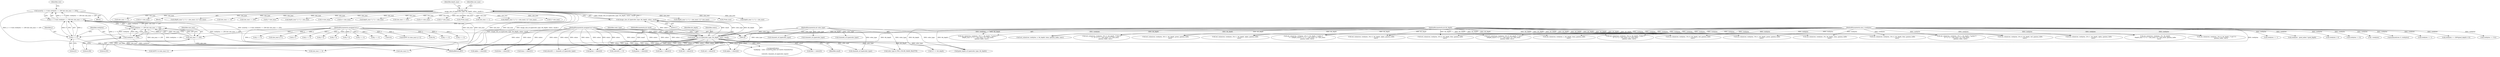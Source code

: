 digraph "0_Android_9d4853418ab2f754c2b63e091c29c5529b8b86ca_14@API" {
"1000282" [label="(Call,assert(y == 0 && rowbytes == 256 && size_max == 255))"];
"1000283" [label="(Call,y == 0 && rowbytes == 256 && size_max == 255)"];
"1000284" [label="(Call,y == 0)"];
"1000132" [label="(MethodParameterIn,unsigned int y)"];
"1000287" [label="(Call,rowbytes == 256 && size_max == 255)"];
"1000288" [label="(Call,rowbytes == 256)"];
"1000131" [label="(MethodParameterIn,size_t rowbytes)"];
"1000291" [label="(Call,size_max == 255)"];
"1000145" [label="(Call,size_max =\n      image_size_of_type(color_type, bit_depth, colors, small)-1)"];
"1000147" [label="(Call,image_size_of_type(color_type, bit_depth, colors, small)-1)"];
"1000148" [label="(Call,image_size_of_type(color_type, bit_depth, colors, small))"];
"1000133" [label="(MethodParameterIn,int color_type)"];
"1000134" [label="(MethodParameterIn,int bit_depth)"];
"1000137" [label="(MethodParameterIn,unsigned int *colors)"];
"1000138" [label="(MethodParameterIn,int small)"];
"1000432" [label="(Call,2*y)"];
"1000227" [label="(Call,y == 0)"];
"1000577" [label="(Call,(depth_max * y * 2 + size_max) / (2 * size_max))"];
"1000287" [label="(Call,rowbytes == 256 && size_max == 255)"];
"1000401" [label="(Call,y == 0)"];
"1000156" [label="(Identifier,depth_max)"];
"1000960" [label="(Call,green = colors[2])"];
"1000330" [label="(Call,2*size_max)"];
"1000518" [label="(Call,depth_max * y * 2 + size_max)"];
"1000152" [label="(Identifier,small)"];
"1000302" [label="(Call,size_max+1)"];
"1001057" [label="(MethodReturn,RET)"];
"1000300" [label="(Call,0xFFU & (size_max+1))"];
"1000212" [label="(Call,size_max == 3)"];
"1000821" [label="(Call,x<=size_max)"];
"1000139" [label="(Block,)"];
"1001012" [label="(Call,set_value(row, rowbytes, 4*x+2, bit_depth, blue, gamma_table,\n                     conv))"];
"1001045" [label="(Call,fprintf(stderr,\n \"makepng: --color: count(%u) does not match channels(%u)\n\",\n\n          colors[0], channels_of_type(color_type)))"];
"1000844" [label="(Call,alpha = colors[2])"];
"1000187" [label="(Call,rowbytes == 1)"];
"1000183" [label="(Call,y == 0)"];
"1000611" [label="(Call,set_value(row, rowbytes, 3*x+1, bit_depth, /* green */\n (depth_max * x * 2 + size_max) / (2 * size_max),\n                  gamma_table, conv))"];
"1000138" [label="(MethodParameterIn,int small)"];
"1000517" [label="(Call,(depth_max * y * 2 + size_max) / (2 * size_max))"];
"1000346" [label="(Call,size_max+y+1)"];
"1001000" [label="(Call,set_value(row, rowbytes, 4*x+1, bit_depth, green, gamma_table,\n                     conv))"];
"1000348" [label="(Call,y+1)"];
"1000886" [label="(Call,red = colors[1])"];
"1000174" [label="(Call,pixel_depth_of_type(color_type, bit_depth))"];
"1000361" [label="(Call,y == 0)"];
"1000137" [label="(MethodParameterIn,unsigned int *colors)"];
"1000234" [label="(Call,size_max == 15)"];
"1000288" [label="(Call,rowbytes == 256)"];
"1000972" [label="(Call,alpha = colors[4])"];
"1000452" [label="(Call,channels_of_type(color_type))"];
"1000147" [label="(Call,image_size_of_type(color_type, bit_depth, colors, small)-1)"];
"1000146" [label="(Identifier,size_max)"];
"1000838" [label="(Call,luma = colors[1])"];
"1000375" [label="(Call,size_max == 255)"];
"1000306" [label="(Call,size_max == 0)"];
"1000525" [label="(Call,2 * size_max)"];
"1000662" [label="(Call,depth_max * y * 2 + size_max)"];
"1001024" [label="(Call,set_value(row, rowbytes, 4*x+3, bit_depth, alpha, gamma_table,\n                     conv))"];
"1000854" [label="(Call,x<size_max)"];
"1000982" [label="(Call,x<=size_max)"];
"1000633" [label="(Call,set_value(row, rowbytes, 3*x+2, bit_depth, /* blue */\n (Y * x * 2 + size_max) / (2 * size_max),\n                  gamma_table, conv))"];
"1000292" [label="(Identifier,size_max)"];
"1000578" [label="(Call,depth_max * y * 2 + size_max)"];
"1000284" [label="(Call,y == 0)"];
"1000665" [label="(Call,y * 2)"];
"1000521" [label="(Call,y * 2)"];
"1000286" [label="(Literal,0)"];
"1000581" [label="(Call,y * 2)"];
"1000966" [label="(Call,blue = colors[3])"];
"1000416" [label="(Call,rowbytes - pixel_index * pixel_depth)"];
"1000134" [label="(MethodParameterIn,int bit_depth)"];
"1000914" [label="(Call,set_value(row, rowbytes, 3*x+0, bit_depth, red, gamma_table,\n                     conv))"];
"1000322" [label="(Call,size_max == 255)"];
"1000729" [label="(Call,set_value(row, rowbytes, 4*x+2, bit_depth, /* blue */\n                  Y - (Y * x * 2 + size_max) / (2 * size_max),\n                  gamma_table, conv))"];
"1000908" [label="(Call,x<=size_max)"];
"1000290" [label="(Literal,256)"];
"1000559" [label="(Call,set_value(row, rowbytes, 2*x+1, bit_depth, alpha, gamma_table,\n                  conv))"];
"1000150" [label="(Identifier,bit_depth)"];
"1000389" [label="(Call,rowbytes > 0)"];
"1000283" [label="(Call,y == 0 && rowbytes == 256 && size_max == 255)"];
"1000289" [label="(Identifier,rowbytes)"];
"1000151" [label="(Identifier,colors)"];
"1000826" [label="(Call,set_value(row, rowbytes, x, bit_depth, luma, gamma_table,\n                     conv))"];
"1000153" [label="(Literal,1)"];
"1000892" [label="(Call,green = colors[2])"];
"1000926" [label="(Call,set_value(row, rowbytes, 3*x+1, bit_depth, green, gamma_table,\n                     conv))"];
"1000669" [label="(Call,2 * size_max)"];
"1000898" [label="(Call,blue = colors[3])"];
"1000231" [label="(Call,rowbytes == 8)"];
"1000131" [label="(MethodParameterIn,size_t rowbytes)"];
"1000132" [label="(MethodParameterIn,unsigned int y)"];
"1000397" [label="(Call,--rowbytes)"];
"1000148" [label="(Call,image_size_of_type(color_type, bit_depth, colors, small))"];
"1000179" [label="(Block,)"];
"1000792" [label="(Call,memset(row, 0, rowbytes))"];
"1000298" [label="(Identifier,row)"];
"1000707" [label="(Call,set_value(row, rowbytes, 4*x+1, bit_depth, /* green */\n (Y * x * 2 + size_max) / (2 * size_max),\n                  gamma_table, conv))"];
"1000788" [label="(Call,color_type & PNG_COLOR_MASK_PALETTE)"];
"1000798" [label="(Call,colors[0] == channels_of_type(color_type))"];
"1000209" [label="(Call,rowbytes == 1)"];
"1000439" [label="(Call,y == 0)"];
"1000145" [label="(Call,size_max =\n      image_size_of_type(color_type, bit_depth, colors, small)-1)"];
"1000205" [label="(Call,y == 0)"];
"1000285" [label="(Identifier,y)"];
"1000988" [label="(Call,set_value(row, rowbytes, 4*x+0, bit_depth, red, gamma_table,\n                     conv))"];
"1000539" [label="(Call,set_value(row, rowbytes, 2*x, bit_depth,\n (depth_max * x * 2 + size_max) / (2 * size_max), gamma_table,\n                  conv))"];
"1000805" [label="(Call,channels_of_type(color_type))"];
"1000149" [label="(Identifier,color_type)"];
"1000467" [label="(Call,2*y)"];
"1000291" [label="(Call,size_max == 255)"];
"1000599" [label="(Call,set_value(row, rowbytes, 3*x+0, bit_depth, /* red */ Y,\n                     gamma_table, conv))"];
"1000462" [label="(Call,2*size_max)"];
"1000282" [label="(Call,assert(y == 0 && rowbytes == 256 && size_max == 255))"];
"1000753" [label="(Call,set_value(row, rowbytes, 4*x+3, bit_depth, /* alpha */\n                  Y + ((depth_max-Y) * x * 2 + size_max) / (2 * size_max),\n                  gamma_table, conv))"];
"1000163" [label="(Call,colors[0] == 0)"];
"1000190" [label="(Call,size_max == 1)"];
"1000293" [label="(Literal,255)"];
"1000503" [label="(Call,set_value(row, rowbytes, x, bit_depth, luma, gamma_table, conv))"];
"1000378" [label="(Call,rowbytes == 256*(pixel_depth>>3))"];
"1000661" [label="(Call,(depth_max * y * 2 + size_max) / (2 * size_max))"];
"1000319" [label="(Call,rowbytes == 512)"];
"1000133" [label="(MethodParameterIn,int color_type)"];
"1000158" [label="(Call,1U << bit_depth)"];
"1000585" [label="(Call,2 * size_max)"];
"1000683" [label="(Call,set_value(row, rowbytes, 4*x+0, bit_depth, /* red */\n ((depth_max-Y) * x * 2 + size_max) / (2 * size_max),\n                  gamma_table, conv))"];
"1000344" [label="(Call,0xFFU & (size_max+y+1))"];
"1000860" [label="(Call,set_value(row, rowbytes, 2*x, bit_depth, luma, gamma_table,\n                     conv))"];
"1000802" [label="(Call,channels_of_type(color_type))"];
"1000954" [label="(Call,red = colors[1])"];
"1000938" [label="(Call,set_value(row, rowbytes, 3*x+2, bit_depth, blue, gamma_table,\n                     conv))"];
"1000870" [label="(Call,set_value(row, rowbytes, 2*x+1, bit_depth, alpha, gamma_table,\n                     conv))"];
"1000811" [label="(Call,luma = colors[1])"];
"1001051" [label="(Call,channels_of_type(color_type))"];
"1000282" -> "1000179"  [label="AST: "];
"1000282" -> "1000283"  [label="CFG: "];
"1000283" -> "1000282"  [label="AST: "];
"1000298" -> "1000282"  [label="CFG: "];
"1000282" -> "1001057"  [label="DDG: assert(y == 0 && rowbytes == 256 && size_max == 255)"];
"1000282" -> "1001057"  [label="DDG: y == 0 && rowbytes == 256 && size_max == 255"];
"1000283" -> "1000282"  [label="DDG: y == 0"];
"1000283" -> "1000282"  [label="DDG: rowbytes == 256 && size_max == 255"];
"1000283" -> "1000284"  [label="CFG: "];
"1000283" -> "1000287"  [label="CFG: "];
"1000284" -> "1000283"  [label="AST: "];
"1000287" -> "1000283"  [label="AST: "];
"1000283" -> "1001057"  [label="DDG: y == 0"];
"1000283" -> "1001057"  [label="DDG: rowbytes == 256 && size_max == 255"];
"1000284" -> "1000283"  [label="DDG: y"];
"1000284" -> "1000283"  [label="DDG: 0"];
"1000287" -> "1000283"  [label="DDG: rowbytes == 256"];
"1000287" -> "1000283"  [label="DDG: size_max == 255"];
"1000284" -> "1000286"  [label="CFG: "];
"1000285" -> "1000284"  [label="AST: "];
"1000286" -> "1000284"  [label="AST: "];
"1000289" -> "1000284"  [label="CFG: "];
"1000284" -> "1001057"  [label="DDG: y"];
"1000132" -> "1000284"  [label="DDG: y"];
"1000132" -> "1000129"  [label="AST: "];
"1000132" -> "1001057"  [label="DDG: y"];
"1000132" -> "1000183"  [label="DDG: y"];
"1000132" -> "1000205"  [label="DDG: y"];
"1000132" -> "1000227"  [label="DDG: y"];
"1000132" -> "1000344"  [label="DDG: y"];
"1000132" -> "1000346"  [label="DDG: y"];
"1000132" -> "1000348"  [label="DDG: y"];
"1000132" -> "1000361"  [label="DDG: y"];
"1000132" -> "1000401"  [label="DDG: y"];
"1000132" -> "1000432"  [label="DDG: y"];
"1000132" -> "1000439"  [label="DDG: y"];
"1000132" -> "1000467"  [label="DDG: y"];
"1000132" -> "1000521"  [label="DDG: y"];
"1000132" -> "1000581"  [label="DDG: y"];
"1000132" -> "1000665"  [label="DDG: y"];
"1000287" -> "1000288"  [label="CFG: "];
"1000287" -> "1000291"  [label="CFG: "];
"1000288" -> "1000287"  [label="AST: "];
"1000291" -> "1000287"  [label="AST: "];
"1000287" -> "1001057"  [label="DDG: size_max == 255"];
"1000287" -> "1001057"  [label="DDG: rowbytes == 256"];
"1000288" -> "1000287"  [label="DDG: rowbytes"];
"1000288" -> "1000287"  [label="DDG: 256"];
"1000291" -> "1000287"  [label="DDG: size_max"];
"1000291" -> "1000287"  [label="DDG: 255"];
"1000288" -> "1000290"  [label="CFG: "];
"1000289" -> "1000288"  [label="AST: "];
"1000290" -> "1000288"  [label="AST: "];
"1000292" -> "1000288"  [label="CFG: "];
"1000288" -> "1001057"  [label="DDG: rowbytes"];
"1000131" -> "1000288"  [label="DDG: rowbytes"];
"1000131" -> "1000129"  [label="AST: "];
"1000131" -> "1001057"  [label="DDG: rowbytes"];
"1000131" -> "1000187"  [label="DDG: rowbytes"];
"1000131" -> "1000209"  [label="DDG: rowbytes"];
"1000131" -> "1000231"  [label="DDG: rowbytes"];
"1000131" -> "1000319"  [label="DDG: rowbytes"];
"1000131" -> "1000378"  [label="DDG: rowbytes"];
"1000131" -> "1000389"  [label="DDG: rowbytes"];
"1000131" -> "1000397"  [label="DDG: rowbytes"];
"1000131" -> "1000416"  [label="DDG: rowbytes"];
"1000131" -> "1000503"  [label="DDG: rowbytes"];
"1000131" -> "1000539"  [label="DDG: rowbytes"];
"1000131" -> "1000559"  [label="DDG: rowbytes"];
"1000131" -> "1000599"  [label="DDG: rowbytes"];
"1000131" -> "1000611"  [label="DDG: rowbytes"];
"1000131" -> "1000633"  [label="DDG: rowbytes"];
"1000131" -> "1000683"  [label="DDG: rowbytes"];
"1000131" -> "1000707"  [label="DDG: rowbytes"];
"1000131" -> "1000729"  [label="DDG: rowbytes"];
"1000131" -> "1000753"  [label="DDG: rowbytes"];
"1000131" -> "1000792"  [label="DDG: rowbytes"];
"1000131" -> "1000826"  [label="DDG: rowbytes"];
"1000131" -> "1000860"  [label="DDG: rowbytes"];
"1000131" -> "1000870"  [label="DDG: rowbytes"];
"1000131" -> "1000914"  [label="DDG: rowbytes"];
"1000131" -> "1000926"  [label="DDG: rowbytes"];
"1000131" -> "1000938"  [label="DDG: rowbytes"];
"1000131" -> "1000988"  [label="DDG: rowbytes"];
"1000131" -> "1001000"  [label="DDG: rowbytes"];
"1000131" -> "1001012"  [label="DDG: rowbytes"];
"1000131" -> "1001024"  [label="DDG: rowbytes"];
"1000291" -> "1000293"  [label="CFG: "];
"1000292" -> "1000291"  [label="AST: "];
"1000293" -> "1000291"  [label="AST: "];
"1000145" -> "1000291"  [label="DDG: size_max"];
"1000291" -> "1000300"  [label="DDG: size_max"];
"1000291" -> "1000302"  [label="DDG: size_max"];
"1000291" -> "1000306"  [label="DDG: size_max"];
"1000145" -> "1000139"  [label="AST: "];
"1000145" -> "1000147"  [label="CFG: "];
"1000146" -> "1000145"  [label="AST: "];
"1000147" -> "1000145"  [label="AST: "];
"1000156" -> "1000145"  [label="CFG: "];
"1000145" -> "1001057"  [label="DDG: size_max"];
"1000145" -> "1001057"  [label="DDG: image_size_of_type(color_type, bit_depth, colors, small)-1"];
"1000147" -> "1000145"  [label="DDG: image_size_of_type(color_type, bit_depth, colors, small)"];
"1000147" -> "1000145"  [label="DDG: 1"];
"1000145" -> "1000190"  [label="DDG: size_max"];
"1000145" -> "1000212"  [label="DDG: size_max"];
"1000145" -> "1000234"  [label="DDG: size_max"];
"1000145" -> "1000300"  [label="DDG: size_max"];
"1000145" -> "1000302"  [label="DDG: size_max"];
"1000145" -> "1000306"  [label="DDG: size_max"];
"1000145" -> "1000322"  [label="DDG: size_max"];
"1000145" -> "1000330"  [label="DDG: size_max"];
"1000145" -> "1000375"  [label="DDG: size_max"];
"1000145" -> "1000462"  [label="DDG: size_max"];
"1000145" -> "1000517"  [label="DDG: size_max"];
"1000145" -> "1000518"  [label="DDG: size_max"];
"1000145" -> "1000525"  [label="DDG: size_max"];
"1000145" -> "1000577"  [label="DDG: size_max"];
"1000145" -> "1000578"  [label="DDG: size_max"];
"1000145" -> "1000585"  [label="DDG: size_max"];
"1000145" -> "1000661"  [label="DDG: size_max"];
"1000145" -> "1000662"  [label="DDG: size_max"];
"1000145" -> "1000669"  [label="DDG: size_max"];
"1000145" -> "1000821"  [label="DDG: size_max"];
"1000145" -> "1000854"  [label="DDG: size_max"];
"1000145" -> "1000908"  [label="DDG: size_max"];
"1000145" -> "1000982"  [label="DDG: size_max"];
"1000147" -> "1000153"  [label="CFG: "];
"1000148" -> "1000147"  [label="AST: "];
"1000153" -> "1000147"  [label="AST: "];
"1000147" -> "1001057"  [label="DDG: image_size_of_type(color_type, bit_depth, colors, small)"];
"1000148" -> "1000147"  [label="DDG: color_type"];
"1000148" -> "1000147"  [label="DDG: bit_depth"];
"1000148" -> "1000147"  [label="DDG: colors"];
"1000148" -> "1000147"  [label="DDG: small"];
"1000148" -> "1000152"  [label="CFG: "];
"1000149" -> "1000148"  [label="AST: "];
"1000150" -> "1000148"  [label="AST: "];
"1000151" -> "1000148"  [label="AST: "];
"1000152" -> "1000148"  [label="AST: "];
"1000153" -> "1000148"  [label="CFG: "];
"1000148" -> "1001057"  [label="DDG: colors"];
"1000148" -> "1001057"  [label="DDG: small"];
"1000133" -> "1000148"  [label="DDG: color_type"];
"1000134" -> "1000148"  [label="DDG: bit_depth"];
"1000137" -> "1000148"  [label="DDG: colors"];
"1000138" -> "1000148"  [label="DDG: small"];
"1000148" -> "1000158"  [label="DDG: bit_depth"];
"1000148" -> "1000163"  [label="DDG: colors"];
"1000148" -> "1000174"  [label="DDG: color_type"];
"1000148" -> "1000452"  [label="DDG: color_type"];
"1000148" -> "1000788"  [label="DDG: color_type"];
"1000148" -> "1000798"  [label="DDG: colors"];
"1000148" -> "1000811"  [label="DDG: colors"];
"1000148" -> "1000838"  [label="DDG: colors"];
"1000148" -> "1000844"  [label="DDG: colors"];
"1000148" -> "1000886"  [label="DDG: colors"];
"1000148" -> "1000892"  [label="DDG: colors"];
"1000148" -> "1000898"  [label="DDG: colors"];
"1000148" -> "1000954"  [label="DDG: colors"];
"1000148" -> "1000960"  [label="DDG: colors"];
"1000148" -> "1000966"  [label="DDG: colors"];
"1000148" -> "1000972"  [label="DDG: colors"];
"1000148" -> "1001045"  [label="DDG: colors"];
"1000133" -> "1000129"  [label="AST: "];
"1000133" -> "1001057"  [label="DDG: color_type"];
"1000133" -> "1000174"  [label="DDG: color_type"];
"1000133" -> "1000452"  [label="DDG: color_type"];
"1000133" -> "1000788"  [label="DDG: color_type"];
"1000133" -> "1000802"  [label="DDG: color_type"];
"1000133" -> "1000805"  [label="DDG: color_type"];
"1000133" -> "1001051"  [label="DDG: color_type"];
"1000134" -> "1000129"  [label="AST: "];
"1000134" -> "1001057"  [label="DDG: bit_depth"];
"1000134" -> "1000158"  [label="DDG: bit_depth"];
"1000134" -> "1000174"  [label="DDG: bit_depth"];
"1000134" -> "1000503"  [label="DDG: bit_depth"];
"1000134" -> "1000539"  [label="DDG: bit_depth"];
"1000134" -> "1000559"  [label="DDG: bit_depth"];
"1000134" -> "1000599"  [label="DDG: bit_depth"];
"1000134" -> "1000611"  [label="DDG: bit_depth"];
"1000134" -> "1000633"  [label="DDG: bit_depth"];
"1000134" -> "1000683"  [label="DDG: bit_depth"];
"1000134" -> "1000707"  [label="DDG: bit_depth"];
"1000134" -> "1000729"  [label="DDG: bit_depth"];
"1000134" -> "1000753"  [label="DDG: bit_depth"];
"1000134" -> "1000826"  [label="DDG: bit_depth"];
"1000134" -> "1000860"  [label="DDG: bit_depth"];
"1000134" -> "1000870"  [label="DDG: bit_depth"];
"1000134" -> "1000914"  [label="DDG: bit_depth"];
"1000134" -> "1000926"  [label="DDG: bit_depth"];
"1000134" -> "1000938"  [label="DDG: bit_depth"];
"1000134" -> "1000988"  [label="DDG: bit_depth"];
"1000134" -> "1001000"  [label="DDG: bit_depth"];
"1000134" -> "1001012"  [label="DDG: bit_depth"];
"1000134" -> "1001024"  [label="DDG: bit_depth"];
"1000137" -> "1000129"  [label="AST: "];
"1000137" -> "1001057"  [label="DDG: colors"];
"1000137" -> "1000163"  [label="DDG: colors"];
"1000137" -> "1000798"  [label="DDG: colors"];
"1000137" -> "1000811"  [label="DDG: colors"];
"1000137" -> "1000838"  [label="DDG: colors"];
"1000137" -> "1000844"  [label="DDG: colors"];
"1000137" -> "1000886"  [label="DDG: colors"];
"1000137" -> "1000892"  [label="DDG: colors"];
"1000137" -> "1000898"  [label="DDG: colors"];
"1000137" -> "1000954"  [label="DDG: colors"];
"1000137" -> "1000960"  [label="DDG: colors"];
"1000137" -> "1000966"  [label="DDG: colors"];
"1000137" -> "1000972"  [label="DDG: colors"];
"1000137" -> "1001045"  [label="DDG: colors"];
"1000138" -> "1000129"  [label="AST: "];
"1000138" -> "1001057"  [label="DDG: small"];
}
